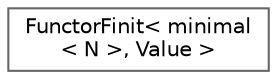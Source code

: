 digraph "类继承关系图"
{
 // LATEX_PDF_SIZE
  bgcolor="transparent";
  edge [fontname=Helvetica,fontsize=10,labelfontname=Helvetica,labelfontsize=10];
  node [fontname=Helvetica,fontsize=10,shape=box,height=0.2,width=0.4];
  rankdir="LR";
  Node0 [id="Node000000",label="FunctorFinit\< minimal\l\< N \>, Value \>",height=0.2,width=0.4,color="grey40", fillcolor="white", style="filled",URL="$struct_functor_finit_3_01minimal_3_01_n_01_4_00_01_value_01_4.html",tooltip=" "];
}
